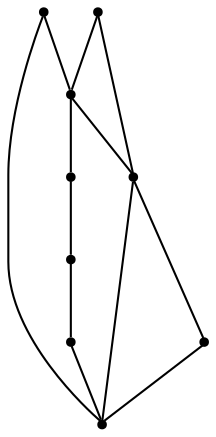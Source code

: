 graph {
  node [shape=point,comment="{\"directed\":false,\"doi\":\"10.1007/978-3-642-25878-7_27\",\"figure\":\"3 (1)\"}"]

  v0 [pos="1000.5758813989908,742.4527297948689"]
  v1 [pos="1071.5094703823531,789.7101041996814"]
  v2 [pos="977.4317656251495,761.143141681229"]
  v3 [pos="905.997783964777,742.4527297948689"]
  v4 [pos="828.0584429800402,766.081416997275"]
  v5 [pos="1028.9117620892366,775.5204794221252"]
  v6 [pos="951.7230101200149,778.6459765678151"]
  v7 [pos="932.7698739085581,769.2069141429652"]
  v8 [pos="918.6332081057483,759.767851718115"]

  v0 -- v1 [id="-1",pos="1000.5758813989908,742.4527297948689 1020.0044033797689,749.2371671924336 1069.203362625461,766.7816524824707 1071.5094703823531,789.7101041996814"]
  v3 -- v0 [id="-5",pos="905.997783964777,742.4527297948689 1000.5758813989908,742.4527297948689 1000.5758813989908,742.4527297948689 1000.5758813989908,742.4527297948689"]
  v3 -- v8 [id="-12",pos="905.997783964777,742.4527297948689 909.8926893758228,748.2285915448956 909.8926893758228,748.2285915448956 909.8926893758228,748.2285915448956 911.1520703350526,750.1164040298656 911.1520703350526,750.1164040298656 911.1520703350526,750.1164040298656 912.5198781917424,752.1125711522106 912.5198781917424,752.1125711522106 912.5198781917424,752.1125711522106 913.9919133125397,754.1087382745557 913.9919133125397,754.1087382745557 913.9919133125397,754.1087382745557 918.6332081057483,759.767851718115 918.6332081057483,759.767851718115 918.6332081057483,759.767851718115"]
  v8 -- v7 [id="-16",pos="918.6332081057483,759.767851718115 922.8158520322364,764.1895348545632 922.8158520322364,764.1895348545632 922.8158520322364,764.1895348545632 924.9175776326488,766.0773473395333 924.9175776326488,766.0773473395333 924.9175776326488,766.0773473395333 932.7698739085581,769.2069141429652 932.7698739085581,769.2069141429652 932.7698739085581,769.2069141429652"]
  v7 -- v6 [id="-25",pos="932.7698739085581,769.2069141429652 939.1001212482922,770.802983038571 939.1001212482922,770.802983038571 939.1001212482922,770.802983038571 941.4145646410806,772.1698793325927 941.4145646410806,772.1698793325927 941.4145646410806,772.1698793325927 941.9399642257795,772.9034351405492 941.9399642257795,772.9034351405492 941.9399642257795,772.9034351405492 941.4145646410806,773.2157813722312 941.4145646410806,773.2157813722312 941.4145646410806,773.2157813722312 940.993328689681,773.4284209892393 940.993328689681,773.4284209892393 940.993328689681,773.4284209892393 941.5187919051882,774.1619767971958 941.5187919051882,774.1619767971958 941.5187919051882,774.1619767971958 943.8290356646243,775.5286187376087 943.8290356646243,775.5286187376087 943.8290356646243,775.5286187376087 945.7222431060129,776.4748141625735 945.7222431060129,776.4748141625735 945.7222431060129,776.4748141625735 951.7230101200149,778.6459765678151 951.7230101200149,778.6459765678151 951.7230101200149,778.6459765678151"]
  v2 -- v0 [id="-26",pos="977.4317656251495,761.143141681229 989.7419727045492,759.6887477457591 999.6834593116222,756.0215410015962 1000.5758813989908,742.4527297948689"]
  v2 -- v3 [id="-27",pos="977.4317656251495,761.143141681229 967.4986146539727,764.9938009657833 951.193474532772,764.7604315296529 941.3103373769729,758.8303043158515 940.8891650563817,758.4136095161342 940.8891650563817,758.4136095161342 940.8891650563817,758.4136095161342 940.4679927357904,757.8884964906397 940.4679927357904,757.8884964906397 940.4679927357904,757.8884964906397 931.7065394699117,752.1084379060666 917.348883869638,746.7992514398984 905.997783964777,742.4527297948689"]
  v6 -- v1 [id="-32",pos="951.7230101200149,778.6459765678151 958.0157152828117,780.2545087902553 958.0157152828117,780.2545087902553 958.0157152828117,780.2545087902553 960.7471949936473,780.9880645982118 960.7471949936473,780.9880645982118 960.7471949936473,780.9880645982118 963.057375122275,781.6173354265352 963.057375122275,781.6173354265352 963.057375122275,781.6173354265352 964.9506461944719,782.1423212752253 964.9506461944719,782.1423212752253 964.9506461944719,782.1423212752253 966.2100271537017,782.563276497891 966.2100271537017,782.563276497891 966.2100271537017,782.563276497891 967.1565990589919,782.7715921035486 967.1565990589919,782.7715921035486 967.1565990589919,782.7715921035486 967.8905804335228,782.983977366948 967.8905804335228,782.983977366948 967.8905804335228,782.983977366948 968.5202709131378,783.1925473262144 968.5202709131378,783.1925473262144 968.5202709131378,783.1925473262144 969.466842818428,783.400862931872 969.466842818428,783.400862931872 969.466842818428,783.400862931872 970.7262237776578,783.7175331749045 970.7262237776578,783.7175331749045 970.7262237776578,783.7175331749045 972.4109766908311,784.1384883975703 972.4109766908311,784.1384883975703 972.4109766908311,784.1384883975703 974.5085026578912,784.559443620236 974.5085026578912,784.559443620236 974.5085026578912,784.559443620236 976.9271733147871,784.9760748315512 976.9271733147871,784.9760748315512 976.9271733147871,784.9760748315512 979.867107553838,785.397030054217 979.867107553838,785.397030054217 979.867107553838,785.397030054217 981.3391426746355,785.5010606802413 981.3391426746355,785.5010606802413 981.3391426746355,785.5010606802413 981.3391426746355,785.5010606802413 981.3391426746355,785.5010606802413 981.3391426746355,785.5010606802413 981.2349154105278,785.2927450745838 981.2349154105278,785.2927450745838 981.2349154105278,785.2927450745838 986.385002147451,784.9760748315512 986.385002147451,784.9760748315512 986.385002147451,784.9760748315512 989.1164182274782,785.2927450745838 989.1164182274782,785.2927450745838 989.1164182274782,785.2927450745838 991.8478343075054,785.6094153176164 991.8478343075054,785.6094153176164 991.8478343075054,785.6094153176164 994.0538508028338,786.0263008825403 994.0538508028338,786.0263008825403 994.0538508028338,786.0263008825403 995.9428586108702,786.3429711255728 995.9428586108702,786.3429711255728 995.9428586108702,786.3429711255728 997.2064392034523,786.5512867312304 997.2064392034523,786.5512867312304 997.2064392034523,786.5512867312304 998.1530111087425,786.8679569742629 998.1530111087425,786.8679569742629 998.1530111087425,786.8679569742629 998.8869924832734,787.0765269335294 998.8869924832734,787.0765269335294 998.8869924832734,787.0765269335294 999.4123920679723,787.2889121969288 999.4123920679723,787.2889121969288 999.4123920679723,787.2889121969288 999.9378552834796,787.6015127822195 999.9378552834796,787.6015127822195 999.9378552834796,787.6015127822195 1000.7760639221182,787.8141523992277 1000.7760639221182,787.8141523992277 1000.7760639221182,787.8141523992277 1002.0395808838919,788.1264986309096 1002.0395808838919,788.1264986309096 1002.0395808838919,788.1264986309096 1003.9286523227366,788.3391382479178 1003.9286523227366,788.3391382479178 1003.9286523227366,788.3391382479178 1006.5557775078479,788.6517388332087 1006.5557775078479,788.6517388332087 1006.5557775078479,788.6517388332087 1010.02531096495,789.0724397022656 1010.02531096495,789.0724397022656 1010.02531096495,789.0724397022656 1014.4373439556067,789.389364298907 1014.4373439556067,789.389364298907 1014.4373439556067,789.389364298907 1019.47900379507,789.7017105305889 1019.47900379507,789.7017105305889 1019.47900379507,789.7017105305889 1023.3697095727633,789.9143501475971 1023.3697095727633,789.9143501475971 1023.3697095727633,789.9143501475971 1027.2562157171044,790.0186351272304 1027.2562157171044,790.0186351272304 1027.2562157171044,790.0186351272304 1031.1427854922538,790.1226657532546 1031.1427854922538,790.1226657532546 1031.1427854922538,790.1226657532546 1034.7165462134635,790.2269507328879 1034.7165462134635,790.2269507328879 1034.7165462134635,790.2269507328879 1038.2861709321294,790.3309813589123 1038.2861709321294,790.3309813589123 1038.2861709321294,790.3309813589123 1041.5430502276638,790.3309813589123 1041.5430502276638,790.3309813589123 1041.5430502276638,790.3309813589123 1044.8040655257423,790.3309813589123 1044.8040655257423,790.3309813589123 1044.8040655257423,790.3309813589123 1047.9524542930085,790.3309813589123 1047.9524542930085,790.3309813589123 1047.9524542930085,790.3309813589123 1051.0008154295194,790.2269507328879 1051.0008154295194,790.2269507328879 1051.0008154295194,790.2269507328879 1053.9449493019226,790.2269507328879 1053.9449493019226,790.2269507328879 1053.9449493019226,790.2269507328879 1056.6763653819498,790.1226657532546 1056.6763653819498,790.1226657532546 1056.6763653819498,790.1226657532546 1059.407781461977,790.1226657532546 1059.407781461977,790.1226657532546 1059.407781461977,790.1226657532546 1061.9306793829808,790.0186351272304 1061.9306793829808,790.0186351272304 1061.9306793829808,790.0186351272304 1064.2409231424167,789.9143501475971 1064.2409231424167,789.9143501475971 1064.2409231424167,789.9143501475971 1066.2384214787214,789.9143501475971 1066.2384214787214,789.9143501475971 1066.2384214787214,789.9143501475971 1071.5094703823531,789.7101041996814 1071.5094703823531,789.7101041996814 1071.5094703823531,789.7101041996814"]
  v0 -- v5 [id="-34",pos="1000.5758813989908,742.4527297948689 1028.9117620892366,775.5204794221252 1028.9117620892366,775.5204794221252 1028.9117620892366,775.5204794221252"]
  v5 -- v1 [id="-38",pos="1028.9117620892366,775.5204794221252 1071.5094703823531,789.7101041996814 1071.5094703823531,789.7101041996814 1071.5094703823531,789.7101041996814"]
  v4 -- v1 [id="-50",pos="828.0584429800402,766.081416997275 902.8744021051997,814.5058929363486 987.1856686091521,833.8589595621953 1071.5094703823531,789.7101041996814"]
  v4 -- v3 [id="-51",pos="828.0584429800402,766.081416997275 836.0817788688441,763.4519093888649 905.9435705160471,751.1458366733303 905.997783964777,742.4527297948689"]
}